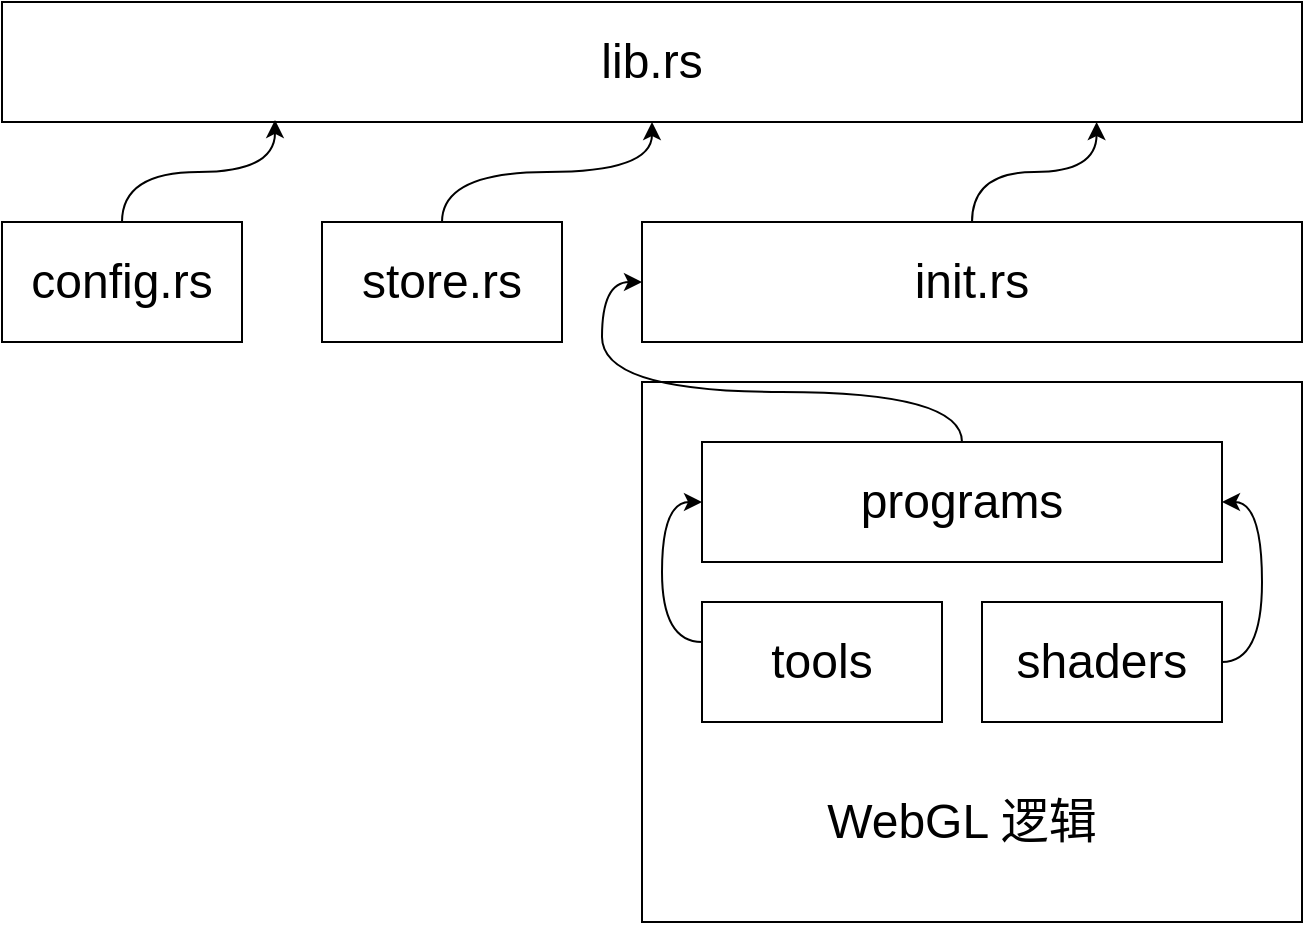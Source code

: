 <mxfile version="14.4.3" type="github">
  <diagram id="br9xavQn8HzBRbiL3zdX" name="Page-1">
    <mxGraphModel dx="1186" dy="707" grid="1" gridSize="10" guides="1" tooltips="1" connect="1" arrows="1" fold="1" page="1" pageScale="1" pageWidth="827" pageHeight="1169" math="0" shadow="0">
      <root>
        <mxCell id="0" />
        <mxCell id="1" parent="0" />
        <mxCell id="Vr31ZsoqSy_SOZ5ecPmL-11" value="" style="rounded=0;whiteSpace=wrap;html=1;" vertex="1" parent="1">
          <mxGeometry x="510" y="680" width="330" height="270" as="geometry" />
        </mxCell>
        <mxCell id="Vr31ZsoqSy_SOZ5ecPmL-1" value="&lt;span style=&quot;font-size: 24px&quot;&gt;lib.rs&lt;/span&gt;" style="rounded=0;whiteSpace=wrap;html=1;" vertex="1" parent="1">
          <mxGeometry x="190" y="490" width="650" height="60" as="geometry" />
        </mxCell>
        <mxCell id="Vr31ZsoqSy_SOZ5ecPmL-19" style="edgeStyle=orthogonalEdgeStyle;curved=1;rounded=0;orthogonalLoop=1;jettySize=auto;html=1;entryX=0.842;entryY=1;entryDx=0;entryDy=0;entryPerimeter=0;" edge="1" parent="1" source="Vr31ZsoqSy_SOZ5ecPmL-3" target="Vr31ZsoqSy_SOZ5ecPmL-1">
          <mxGeometry relative="1" as="geometry" />
        </mxCell>
        <mxCell id="Vr31ZsoqSy_SOZ5ecPmL-3" value="&lt;font style=&quot;font-size: 24px&quot;&gt;init.rs&lt;/font&gt;" style="rounded=0;whiteSpace=wrap;html=1;" vertex="1" parent="1">
          <mxGeometry x="510" y="600" width="330" height="60" as="geometry" />
        </mxCell>
        <mxCell id="Vr31ZsoqSy_SOZ5ecPmL-17" style="edgeStyle=orthogonalEdgeStyle;curved=1;rounded=0;orthogonalLoop=1;jettySize=auto;html=1;" edge="1" parent="1" source="Vr31ZsoqSy_SOZ5ecPmL-4" target="Vr31ZsoqSy_SOZ5ecPmL-1">
          <mxGeometry relative="1" as="geometry" />
        </mxCell>
        <mxCell id="Vr31ZsoqSy_SOZ5ecPmL-4" value="&lt;font style=&quot;font-size: 24px&quot;&gt;store.rs&lt;/font&gt;" style="rounded=0;whiteSpace=wrap;html=1;" vertex="1" parent="1">
          <mxGeometry x="350" y="600" width="120" height="60" as="geometry" />
        </mxCell>
        <mxCell id="Vr31ZsoqSy_SOZ5ecPmL-18" style="edgeStyle=orthogonalEdgeStyle;curved=1;rounded=0;orthogonalLoop=1;jettySize=auto;html=1;entryX=0.21;entryY=0.983;entryDx=0;entryDy=0;entryPerimeter=0;" edge="1" parent="1" source="Vr31ZsoqSy_SOZ5ecPmL-5" target="Vr31ZsoqSy_SOZ5ecPmL-1">
          <mxGeometry relative="1" as="geometry" />
        </mxCell>
        <mxCell id="Vr31ZsoqSy_SOZ5ecPmL-5" value="&lt;font style=&quot;font-size: 24px&quot;&gt;config.rs&lt;/font&gt;" style="rounded=0;whiteSpace=wrap;html=1;" vertex="1" parent="1">
          <mxGeometry x="190" y="600" width="120" height="60" as="geometry" />
        </mxCell>
        <mxCell id="Vr31ZsoqSy_SOZ5ecPmL-16" style="edgeStyle=orthogonalEdgeStyle;curved=1;rounded=0;orthogonalLoop=1;jettySize=auto;html=1;entryX=0;entryY=0.5;entryDx=0;entryDy=0;" edge="1" parent="1" source="Vr31ZsoqSy_SOZ5ecPmL-6" target="Vr31ZsoqSy_SOZ5ecPmL-3">
          <mxGeometry relative="1" as="geometry" />
        </mxCell>
        <mxCell id="Vr31ZsoqSy_SOZ5ecPmL-6" value="&lt;span style=&quot;font-size: 24px&quot;&gt;programs&lt;/span&gt;" style="rounded=0;whiteSpace=wrap;html=1;" vertex="1" parent="1">
          <mxGeometry x="540" y="710" width="260" height="60" as="geometry" />
        </mxCell>
        <mxCell id="Vr31ZsoqSy_SOZ5ecPmL-15" style="edgeStyle=orthogonalEdgeStyle;curved=1;rounded=0;orthogonalLoop=1;jettySize=auto;html=1;entryX=0;entryY=0.5;entryDx=0;entryDy=0;" edge="1" parent="1" source="Vr31ZsoqSy_SOZ5ecPmL-7" target="Vr31ZsoqSy_SOZ5ecPmL-6">
          <mxGeometry relative="1" as="geometry">
            <Array as="points">
              <mxPoint x="520" y="810" />
              <mxPoint x="520" y="740" />
            </Array>
          </mxGeometry>
        </mxCell>
        <mxCell id="Vr31ZsoqSy_SOZ5ecPmL-7" value="&lt;font style=&quot;font-size: 24px&quot;&gt;tools&lt;/font&gt;" style="rounded=0;whiteSpace=wrap;html=1;" vertex="1" parent="1">
          <mxGeometry x="540" y="790" width="120" height="60" as="geometry" />
        </mxCell>
        <mxCell id="Vr31ZsoqSy_SOZ5ecPmL-14" style="edgeStyle=orthogonalEdgeStyle;rounded=0;orthogonalLoop=1;jettySize=auto;html=1;entryX=1;entryY=0.5;entryDx=0;entryDy=0;curved=1;exitX=1;exitY=0.5;exitDx=0;exitDy=0;" edge="1" parent="1" source="Vr31ZsoqSy_SOZ5ecPmL-8" target="Vr31ZsoqSy_SOZ5ecPmL-6">
          <mxGeometry relative="1" as="geometry">
            <Array as="points">
              <mxPoint x="820" y="820" />
              <mxPoint x="820" y="740" />
            </Array>
          </mxGeometry>
        </mxCell>
        <mxCell id="Vr31ZsoqSy_SOZ5ecPmL-8" value="&lt;span style=&quot;font-size: 24px&quot;&gt;shaders&lt;/span&gt;" style="rounded=0;whiteSpace=wrap;html=1;" vertex="1" parent="1">
          <mxGeometry x="680" y="790" width="120" height="60" as="geometry" />
        </mxCell>
        <mxCell id="Vr31ZsoqSy_SOZ5ecPmL-12" value="&lt;font style=&quot;font-size: 24px&quot;&gt;WebGL 逻辑&lt;/font&gt;" style="text;html=1;strokeColor=none;fillColor=none;align=center;verticalAlign=middle;whiteSpace=wrap;rounded=0;" vertex="1" parent="1">
          <mxGeometry x="590" y="890" width="160" height="20" as="geometry" />
        </mxCell>
      </root>
    </mxGraphModel>
  </diagram>
</mxfile>
